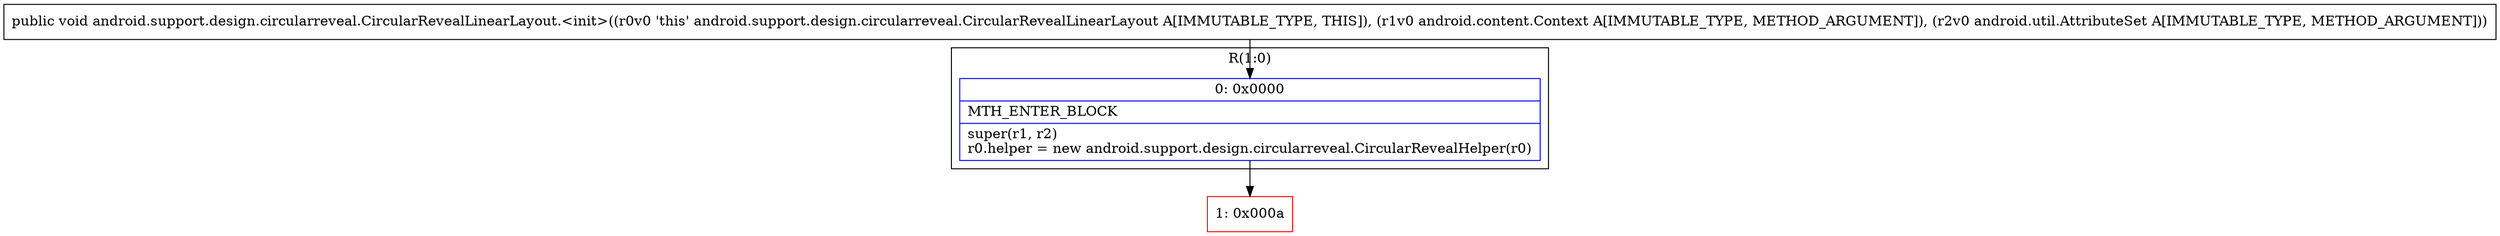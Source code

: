 digraph "CFG forandroid.support.design.circularreveal.CircularRevealLinearLayout.\<init\>(Landroid\/content\/Context;Landroid\/util\/AttributeSet;)V" {
subgraph cluster_Region_1559521285 {
label = "R(1:0)";
node [shape=record,color=blue];
Node_0 [shape=record,label="{0\:\ 0x0000|MTH_ENTER_BLOCK\l|super(r1, r2)\lr0.helper = new android.support.design.circularreveal.CircularRevealHelper(r0)\l}"];
}
Node_1 [shape=record,color=red,label="{1\:\ 0x000a}"];
MethodNode[shape=record,label="{public void android.support.design.circularreveal.CircularRevealLinearLayout.\<init\>((r0v0 'this' android.support.design.circularreveal.CircularRevealLinearLayout A[IMMUTABLE_TYPE, THIS]), (r1v0 android.content.Context A[IMMUTABLE_TYPE, METHOD_ARGUMENT]), (r2v0 android.util.AttributeSet A[IMMUTABLE_TYPE, METHOD_ARGUMENT])) }"];
MethodNode -> Node_0;
Node_0 -> Node_1;
}

